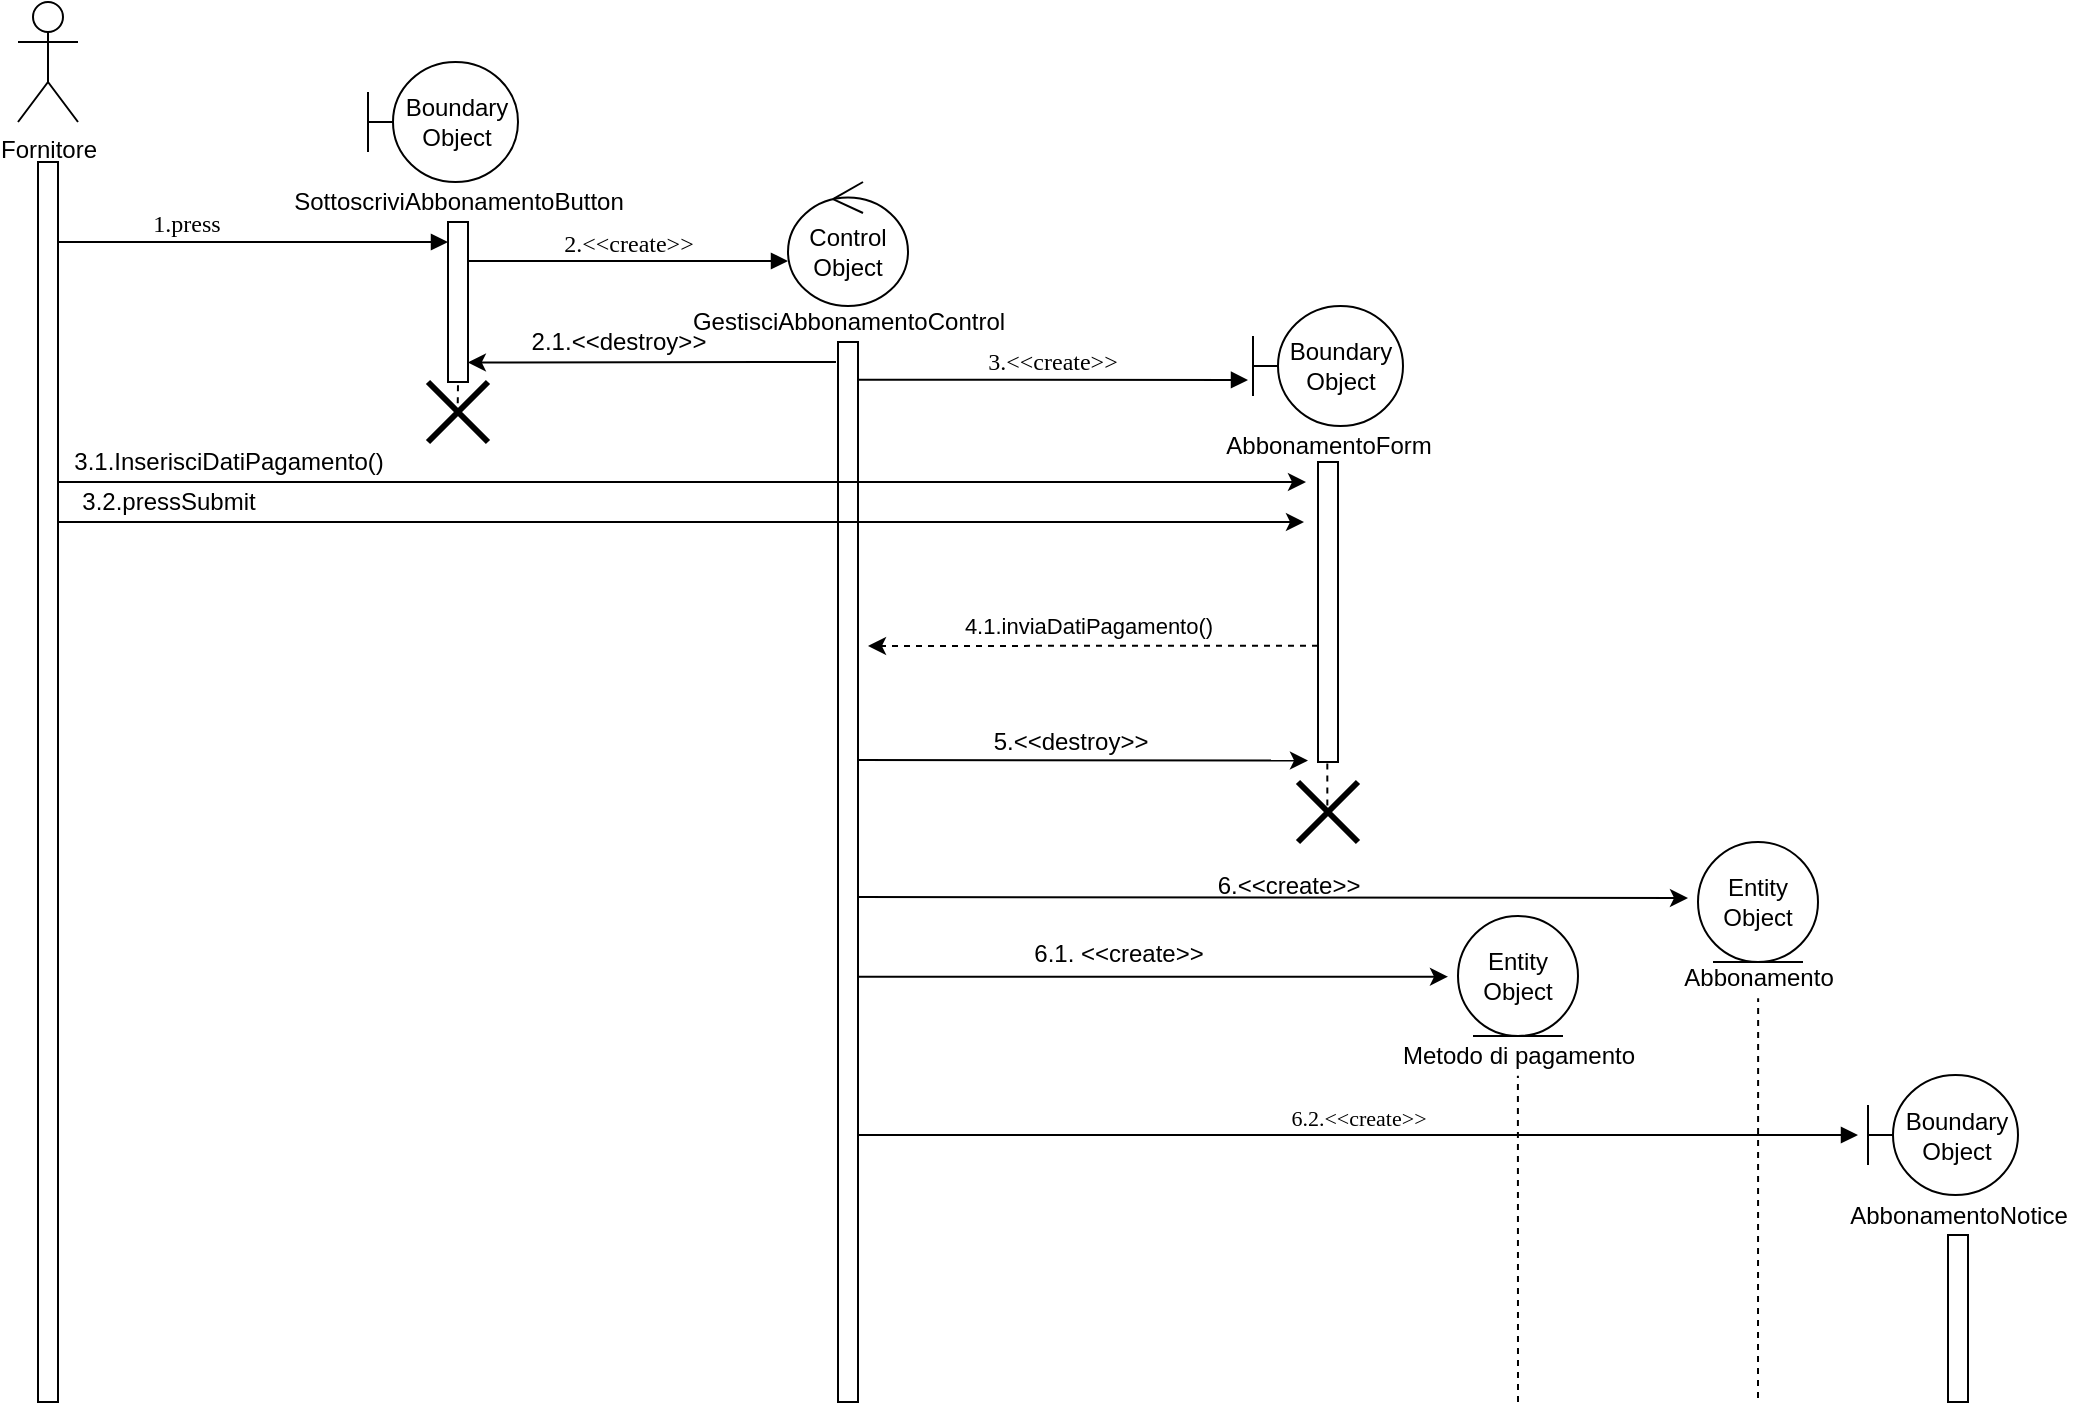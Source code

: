 <mxfile version="13.9.9" type="device"><diagram name="Page-1" id="13e1069c-82ec-6db2-03f1-153e76fe0fe0"><mxGraphModel dx="1024" dy="592" grid="1" gridSize="10" guides="1" tooltips="1" connect="1" arrows="1" fold="1" page="1" pageScale="1" pageWidth="1100" pageHeight="850" background="#ffffff" math="0" shadow="0"><root><mxCell id="0"/><mxCell id="1" parent="0"/><mxCell id="2GDnFUfWNKpUG0hU-QZx-17" value="" style="html=1;points=[];perimeter=orthogonalPerimeter;rounded=0;shadow=0;comic=0;labelBackgroundColor=none;strokeWidth=1;fontFamily=Verdana;fontSize=12;align=center;" parent="1" vertex="1"><mxGeometry x="475" y="230" width="10" height="530" as="geometry"/></mxCell><mxCell id="7baba1c4bc27f4b0-11" value="1.press" style="html=1;verticalAlign=bottom;endArrow=block;entryX=0;entryY=0;labelBackgroundColor=none;fontFamily=Verdana;fontSize=12;edgeStyle=elbowEdgeStyle;elbow=vertical;" parent="1" edge="1"><mxGeometry x="-0.345" relative="1" as="geometry"><mxPoint x="85" y="180" as="sourcePoint"/><mxPoint x="280" y="180" as="targetPoint"/><mxPoint as="offset"/></mxGeometry></mxCell><mxCell id="7baba1c4bc27f4b0-14" value="2.&amp;lt;&amp;lt;create&amp;gt;&amp;gt;" style="html=1;verticalAlign=bottom;endArrow=block;labelBackgroundColor=none;fontFamily=Verdana;fontSize=12;edgeStyle=elbowEdgeStyle;elbow=vertical;exitX=0.976;exitY=0.177;exitDx=0;exitDy=0;exitPerimeter=0;entryX=0;entryY=0.54;entryDx=0;entryDy=0;entryPerimeter=0;" parent="1" edge="1"><mxGeometry relative="1" as="geometry"><mxPoint x="289.76" y="189.47" as="sourcePoint"/><mxPoint x="450" y="189.98" as="targetPoint"/></mxGeometry></mxCell><mxCell id="2GDnFUfWNKpUG0hU-QZx-4" value="" style="html=1;points=[];perimeter=orthogonalPerimeter;rounded=0;shadow=0;comic=0;labelBackgroundColor=none;strokeWidth=1;fontFamily=Verdana;fontSize=12;align=center;" parent="1" vertex="1"><mxGeometry x="75" y="140" width="10" height="620" as="geometry"/></mxCell><mxCell id="2GDnFUfWNKpUG0hU-QZx-5" value="Fornitore" style="shape=umlActor;verticalLabelPosition=bottom;verticalAlign=top;html=1;outlineConnect=0;" parent="1" vertex="1"><mxGeometry x="65" y="60" width="30" height="60" as="geometry"/></mxCell><mxCell id="2GDnFUfWNKpUG0hU-QZx-8" value="" style="html=1;points=[];perimeter=orthogonalPerimeter;rounded=0;shadow=0;comic=0;labelBackgroundColor=none;strokeWidth=1;fontFamily=Verdana;fontSize=12;align=center;" parent="1" vertex="1"><mxGeometry x="280" y="170" width="10" height="80" as="geometry"/></mxCell><mxCell id="2GDnFUfWNKpUG0hU-QZx-9" value="Boundary Object" style="shape=umlBoundary;whiteSpace=wrap;html=1;" parent="1" vertex="1"><mxGeometry x="240" y="90" width="75" height="60" as="geometry"/></mxCell><mxCell id="2GDnFUfWNKpUG0hU-QZx-10" value="SottoscriviAbbonamentoButton" style="text;html=1;align=center;verticalAlign=middle;resizable=0;points=[];autosize=1;" parent="1" vertex="1"><mxGeometry x="195" y="150" width="180" height="20" as="geometry"/></mxCell><mxCell id="2GDnFUfWNKpUG0hU-QZx-15" value="" style="endArrow=none;dashed=1;html=1;entryX=0.5;entryY=1.018;entryDx=0;entryDy=0;entryPerimeter=0;exitX=0.493;exitY=0.554;exitDx=0;exitDy=0;exitPerimeter=0;" parent="1" source="2GDnFUfWNKpUG0hU-QZx-16" target="2GDnFUfWNKpUG0hU-QZx-8" edge="1"><mxGeometry width="50" height="50" relative="1" as="geometry"><mxPoint x="260" y="270" as="sourcePoint"/><mxPoint x="430" y="300" as="targetPoint"/></mxGeometry></mxCell><mxCell id="2GDnFUfWNKpUG0hU-QZx-16" value="" style="shape=umlDestroy;whiteSpace=wrap;html=1;strokeWidth=3;" parent="1" vertex="1"><mxGeometry x="270" y="250" width="30" height="30" as="geometry"/></mxCell><mxCell id="2GDnFUfWNKpUG0hU-QZx-18" value="Control Object" style="ellipse;shape=umlControl;whiteSpace=wrap;html=1;" parent="1" vertex="1"><mxGeometry x="450" y="150" width="60" height="62" as="geometry"/></mxCell><mxCell id="2GDnFUfWNKpUG0hU-QZx-19" value="GestisciAbbonamentoControl" style="text;html=1;align=center;verticalAlign=middle;resizable=0;points=[];autosize=1;" parent="1" vertex="1"><mxGeometry x="395" y="210" width="170" height="20" as="geometry"/></mxCell><mxCell id="2GDnFUfWNKpUG0hU-QZx-20" value="" style="endArrow=classic;html=1;entryX=0.994;entryY=1.002;entryDx=0;entryDy=0;entryPerimeter=0;" parent="1" edge="1"><mxGeometry width="50" height="50" relative="1" as="geometry"><mxPoint x="474" y="240" as="sourcePoint"/><mxPoint x="289.94" y="240.22" as="targetPoint"/></mxGeometry></mxCell><mxCell id="2GDnFUfWNKpUG0hU-QZx-25" value="" style="html=1;points=[];perimeter=orthogonalPerimeter;rounded=0;shadow=0;comic=0;labelBackgroundColor=none;strokeWidth=1;fontFamily=Verdana;fontSize=12;align=center;" parent="1" vertex="1"><mxGeometry x="715" y="290" width="10" height="150" as="geometry"/></mxCell><mxCell id="2GDnFUfWNKpUG0hU-QZx-28" value="3.&amp;lt;&amp;lt;create&amp;gt;&amp;gt;" style="html=1;verticalAlign=bottom;endArrow=block;labelBackgroundColor=none;fontFamily=Verdana;fontSize=12;edgeStyle=elbowEdgeStyle;elbow=vertical;" parent="1" edge="1"><mxGeometry relative="1" as="geometry"><mxPoint x="485" y="248.82" as="sourcePoint"/><mxPoint x="680" y="249" as="targetPoint"/></mxGeometry></mxCell><mxCell id="2GDnFUfWNKpUG0hU-QZx-29" value="AbbonamentoForm" style="text;html=1;align=center;verticalAlign=middle;resizable=0;points=[];autosize=1;" parent="1" vertex="1"><mxGeometry x="660" y="272" width="120" height="20" as="geometry"/></mxCell><mxCell id="2GDnFUfWNKpUG0hU-QZx-30" value="" style="endArrow=classic;html=1;" parent="1" edge="1"><mxGeometry width="50" height="50" relative="1" as="geometry"><mxPoint x="85" y="300" as="sourcePoint"/><mxPoint x="709" y="300" as="targetPoint"/></mxGeometry></mxCell><mxCell id="2GDnFUfWNKpUG0hU-QZx-31" value="3.1.InserisciDatiPagamento()" style="text;html=1;align=center;verticalAlign=middle;resizable=0;points=[];autosize=1;" parent="1" vertex="1"><mxGeometry x="85" y="280" width="170" height="20" as="geometry"/></mxCell><mxCell id="2GDnFUfWNKpUG0hU-QZx-32" value="" style="endArrow=classic;html=1;" parent="1" edge="1"><mxGeometry width="50" height="50" relative="1" as="geometry"><mxPoint x="85" y="320" as="sourcePoint"/><mxPoint x="708" y="320" as="targetPoint"/></mxGeometry></mxCell><mxCell id="2GDnFUfWNKpUG0hU-QZx-33" value="3.2.pressSubmit" style="text;html=1;align=center;verticalAlign=middle;resizable=0;points=[];autosize=1;" parent="1" vertex="1"><mxGeometry x="90" y="300" width="100" height="20" as="geometry"/></mxCell><mxCell id="2GDnFUfWNKpUG0hU-QZx-38" value="" style="endArrow=none;dashed=1;html=1;entryX=0.489;entryY=0.554;entryDx=0;entryDy=0;entryPerimeter=0;exitX=0.466;exitY=1.005;exitDx=0;exitDy=0;exitPerimeter=0;" parent="1" source="2GDnFUfWNKpUG0hU-QZx-25" target="2GDnFUfWNKpUG0hU-QZx-39" edge="1"><mxGeometry width="50" height="50" relative="1" as="geometry"><mxPoint x="696" y="510" as="sourcePoint"/><mxPoint x="719.86" y="531.281" as="targetPoint"/></mxGeometry></mxCell><mxCell id="2GDnFUfWNKpUG0hU-QZx-39" value="" style="shape=umlDestroy;whiteSpace=wrap;html=1;strokeWidth=3;" parent="1" vertex="1"><mxGeometry x="705" y="450" width="30" height="30" as="geometry"/></mxCell><mxCell id="2GDnFUfWNKpUG0hU-QZx-46" value="Boundary Object" style="shape=umlBoundary;whiteSpace=wrap;html=1;" parent="1" vertex="1"><mxGeometry x="990" y="596.5" width="75" height="60" as="geometry"/></mxCell><mxCell id="2GDnFUfWNKpUG0hU-QZx-47" value="AbbonamentoNotice" style="text;html=1;align=center;verticalAlign=middle;resizable=0;points=[];autosize=1;" parent="1" vertex="1"><mxGeometry x="975" y="656.5" width="120" height="20" as="geometry"/></mxCell><mxCell id="2GDnFUfWNKpUG0hU-QZx-48" value="" style="html=1;points=[];perimeter=orthogonalPerimeter;rounded=0;shadow=0;comic=0;labelBackgroundColor=none;strokeWidth=1;fontFamily=Verdana;fontSize=12;align=center;" parent="1" vertex="1"><mxGeometry x="1030" y="676.5" width="10" height="83.5" as="geometry"/></mxCell><mxCell id="1U55LqtFq5FR-CWMhn0I-1" value="Boundary Object" style="shape=umlBoundary;whiteSpace=wrap;html=1;" parent="1" vertex="1"><mxGeometry x="682.5" y="212" width="75" height="60" as="geometry"/></mxCell><mxCell id="7A-hspLkivBf9att9MZZ-4" value="" style="endArrow=classic;html=1;dashed=1;" parent="1" edge="1"><mxGeometry width="50" height="50" relative="1" as="geometry"><mxPoint x="715" y="381.82" as="sourcePoint"/><mxPoint x="490" y="382" as="targetPoint"/></mxGeometry></mxCell><mxCell id="7A-hspLkivBf9att9MZZ-8" value="&lt;font style=&quot;font-size: 11px&quot;&gt;4.1.inviaDatiPagamento()&lt;/font&gt;" style="text;html=1;align=center;verticalAlign=middle;resizable=0;points=[];autosize=1;" parent="1" vertex="1"><mxGeometry x="530" y="362" width="140" height="20" as="geometry"/></mxCell><mxCell id="7A-hspLkivBf9att9MZZ-14" value="&lt;font style=&quot;font-size: 11px&quot;&gt;6.2.&amp;lt;&amp;lt;create&amp;gt;&amp;gt;&lt;/font&gt;" style="html=1;verticalAlign=bottom;endArrow=block;labelBackgroundColor=none;fontFamily=Verdana;fontSize=12;edgeStyle=elbowEdgeStyle;elbow=vertical;" parent="1" edge="1"><mxGeometry relative="1" as="geometry"><mxPoint x="485" y="626.5" as="sourcePoint"/><mxPoint x="985" y="626.4" as="targetPoint"/></mxGeometry></mxCell><mxCell id="B7UcET307su8H1IWnyzu-6" value="" style="endArrow=classic;html=1;entryX=1.019;entryY=0.836;entryDx=0;entryDy=0;entryPerimeter=0;" parent="1" edge="1"><mxGeometry width="50" height="50" relative="1" as="geometry"><mxPoint x="485" y="439" as="sourcePoint"/><mxPoint x="710" y="439.29" as="targetPoint"/></mxGeometry></mxCell><mxCell id="B7UcET307su8H1IWnyzu-14" value="" style="endArrow=classic;html=1;" parent="1" edge="1"><mxGeometry width="50" height="50" relative="1" as="geometry"><mxPoint x="485" y="507.51" as="sourcePoint"/><mxPoint x="900" y="508" as="targetPoint"/></mxGeometry></mxCell><mxCell id="B7UcET307su8H1IWnyzu-16" value="" style="endArrow=classic;html=1;" parent="1" edge="1"><mxGeometry width="50" height="50" relative="1" as="geometry"><mxPoint x="485" y="547.4" as="sourcePoint"/><mxPoint x="780" y="547.36" as="targetPoint"/></mxGeometry></mxCell><mxCell id="B7UcET307su8H1IWnyzu-17" value="Entity Object" style="ellipse;shape=umlEntity;whiteSpace=wrap;html=1;" parent="1" vertex="1"><mxGeometry x="905" y="480" width="60" height="60" as="geometry"/></mxCell><mxCell id="B7UcET307su8H1IWnyzu-18" value="Abbonamento" style="text;html=1;align=center;verticalAlign=middle;resizable=0;points=[];autosize=1;" parent="1" vertex="1"><mxGeometry x="890" y="538.07" width="90" height="20" as="geometry"/></mxCell><mxCell id="B7UcET307su8H1IWnyzu-19" value="" style="endArrow=none;dashed=1;html=1;" parent="1" edge="1"><mxGeometry width="50" height="50" relative="1" as="geometry"><mxPoint x="935" y="758" as="sourcePoint"/><mxPoint x="935.07" y="558.07" as="targetPoint"/></mxGeometry></mxCell><mxCell id="B7UcET307su8H1IWnyzu-20" value="6.&amp;lt;&amp;lt;create&amp;gt;&amp;gt;" style="text;html=1;align=center;verticalAlign=middle;resizable=0;points=[];autosize=1;" parent="1" vertex="1"><mxGeometry x="655" y="491.97" width="90" height="20" as="geometry"/></mxCell><mxCell id="B7UcET307su8H1IWnyzu-21" value="Entity Object" style="ellipse;shape=umlEntity;whiteSpace=wrap;html=1;" parent="1" vertex="1"><mxGeometry x="785" y="517" width="60" height="60" as="geometry"/></mxCell><mxCell id="B7UcET307su8H1IWnyzu-22" value="Metodo di pagamento" style="text;html=1;align=center;verticalAlign=middle;resizable=0;points=[];autosize=1;" parent="1" vertex="1"><mxGeometry x="750" y="576.86" width="130" height="20" as="geometry"/></mxCell><mxCell id="B7UcET307su8H1IWnyzu-23" value="" style="endArrow=none;dashed=1;html=1;" parent="1" edge="1"><mxGeometry width="50" height="50" relative="1" as="geometry"><mxPoint x="815" y="760" as="sourcePoint"/><mxPoint x="814.95" y="596.86" as="targetPoint"/></mxGeometry></mxCell><mxCell id="B7UcET307su8H1IWnyzu-24" value="6.1. &amp;lt;&amp;lt;create&amp;gt;&amp;gt;" style="text;html=1;align=center;verticalAlign=middle;resizable=0;points=[];autosize=1;" parent="1" vertex="1"><mxGeometry x="565" y="526" width="100" height="20" as="geometry"/></mxCell><mxCell id="-i6GuQFeiqbrYJB1GOf5-1" value="5.&amp;lt;&amp;lt;destroy&amp;gt;&amp;gt;" style="text;html=1;align=center;verticalAlign=middle;resizable=0;points=[];autosize=1;" parent="1" vertex="1"><mxGeometry x="546" y="420" width="90" height="20" as="geometry"/></mxCell><mxCell id="Yc1UPeiB9-3lJzrWaTpo-1" value="2.1.&amp;lt;&amp;lt;destroy&amp;gt;&amp;gt;" style="text;html=1;align=center;verticalAlign=middle;resizable=0;points=[];autosize=1;" vertex="1" parent="1"><mxGeometry x="315" y="220" width="100" height="20" as="geometry"/></mxCell></root></mxGraphModel></diagram></mxfile>